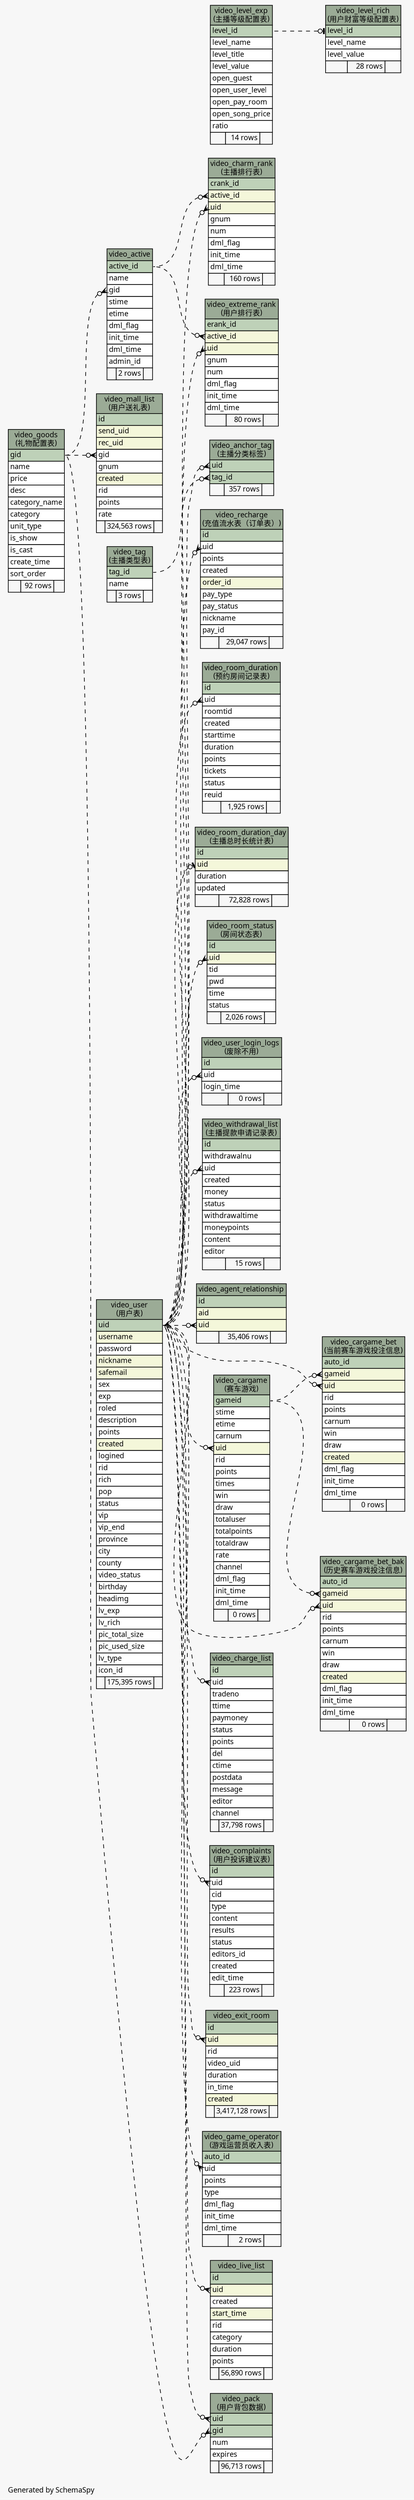 // dot 2.26.0 on Linux 2.6.32-504.3.3.el6.x86_64
// SchemaSpy rev Unknown
digraph "largeImpliedRelationshipsDiagram" {
  graph [
    rankdir="RL"
    bgcolor="#f7f7f7"
    label="\nGenerated by SchemaSpy"
    labeljust="l"
    nodesep="0.18"
    ranksep="0.46"
    fontname="Microsoft YaHei"
    fontsize="11"
  ];
  node [
    fontname="Microsoft YaHei"
    fontsize="11"
    shape="plaintext"
  ];
  edge [
    arrowsize="0.8"
  ];
  "video_active" [
    label=<
    <TABLE BORDER="0" CELLBORDER="1" CELLSPACING="0" BGCOLOR="#ffffff">
      <TR><TD COLSPAN="3" BGCOLOR="#9bab96" ALIGN="CENTER">video_active</TD></TR>
      <TR><TD PORT="active_id" COLSPAN="3" BGCOLOR="#bed1b8" ALIGN="LEFT">active_id</TD></TR>
      <TR><TD PORT="name" COLSPAN="3" ALIGN="LEFT">name</TD></TR>
      <TR><TD PORT="gid" COLSPAN="3" ALIGN="LEFT">gid</TD></TR>
      <TR><TD PORT="stime" COLSPAN="3" ALIGN="LEFT">stime</TD></TR>
      <TR><TD PORT="etime" COLSPAN="3" ALIGN="LEFT">etime</TD></TR>
      <TR><TD PORT="dml_flag" COLSPAN="3" ALIGN="LEFT">dml_flag</TD></TR>
      <TR><TD PORT="init_time" COLSPAN="3" ALIGN="LEFT">init_time</TD></TR>
      <TR><TD PORT="dml_time" COLSPAN="3" ALIGN="LEFT">dml_time</TD></TR>
      <TR><TD PORT="admin_id" COLSPAN="3" ALIGN="LEFT">admin_id</TD></TR>
      <TR><TD ALIGN="LEFT" BGCOLOR="#f7f7f7">  </TD><TD ALIGN="RIGHT" BGCOLOR="#f7f7f7">2 rows</TD><TD ALIGN="RIGHT" BGCOLOR="#f7f7f7">  </TD></TR>
    </TABLE>>
    URL="tables/video_active.html"
    tooltip="video_active"
  ];
  "video_agent_relationship" [
    label=<
    <TABLE BORDER="0" CELLBORDER="1" CELLSPACING="0" BGCOLOR="#ffffff">
      <TR><TD COLSPAN="3" BGCOLOR="#9bab96" ALIGN="CENTER">video_agent_relationship</TD></TR>
      <TR><TD PORT="id" COLSPAN="3" BGCOLOR="#bed1b8" ALIGN="LEFT">id</TD></TR>
      <TR><TD PORT="aid" COLSPAN="3" BGCOLOR="#f4f7da" ALIGN="LEFT">aid</TD></TR>
      <TR><TD PORT="uid" COLSPAN="3" BGCOLOR="#f4f7da" ALIGN="LEFT">uid</TD></TR>
      <TR><TD ALIGN="LEFT" BGCOLOR="#f7f7f7">  </TD><TD ALIGN="RIGHT" BGCOLOR="#f7f7f7">35,406 rows</TD><TD ALIGN="RIGHT" BGCOLOR="#f7f7f7">  </TD></TR>
    </TABLE>>
    URL="tables/video_agent_relationship.html"
    tooltip="video_agent_relationship"
  ];
  "video_anchor_tag" [
    label=<
    <TABLE BORDER="0" CELLBORDER="1" CELLSPACING="0" BGCOLOR="#ffffff">
      <TR><TD COLSPAN="3" BGCOLOR="#9bab96" ALIGN="CENTER">video_anchor_tag<br/>(主播分类标签)</TD></TR>
      <TR><TD PORT="uid" COLSPAN="3" BGCOLOR="#bed1b8" ALIGN="LEFT">uid</TD></TR>
      <TR><TD PORT="tag_id" COLSPAN="3" BGCOLOR="#bed1b8" ALIGN="LEFT">tag_id</TD></TR>
      <TR><TD ALIGN="LEFT" BGCOLOR="#f7f7f7">  </TD><TD ALIGN="RIGHT" BGCOLOR="#f7f7f7">357 rows</TD><TD ALIGN="RIGHT" BGCOLOR="#f7f7f7">  </TD></TR>
    </TABLE>>
    URL="tables/video_anchor_tag.html"
    tooltip="video_anchor_tag"
  ];
  "video_cargame" [
    label=<
    <TABLE BORDER="0" CELLBORDER="1" CELLSPACING="0" BGCOLOR="#ffffff">
      <TR><TD COLSPAN="3" BGCOLOR="#9bab96" ALIGN="CENTER">video_cargame<br/>(赛车游戏)</TD></TR>
      <TR><TD PORT="gameid" COLSPAN="3" BGCOLOR="#bed1b8" ALIGN="LEFT">gameid</TD></TR>
      <TR><TD PORT="stime" COLSPAN="3" ALIGN="LEFT">stime</TD></TR>
      <TR><TD PORT="etime" COLSPAN="3" ALIGN="LEFT">etime</TD></TR>
      <TR><TD PORT="carnum" COLSPAN="3" ALIGN="LEFT">carnum</TD></TR>
      <TR><TD PORT="uid" COLSPAN="3" BGCOLOR="#f4f7da" ALIGN="LEFT">uid</TD></TR>
      <TR><TD PORT="rid" COLSPAN="3" ALIGN="LEFT">rid</TD></TR>
      <TR><TD PORT="points" COLSPAN="3" ALIGN="LEFT">points</TD></TR>
      <TR><TD PORT="times" COLSPAN="3" ALIGN="LEFT">times</TD></TR>
      <TR><TD PORT="win" COLSPAN="3" ALIGN="LEFT">win</TD></TR>
      <TR><TD PORT="draw" COLSPAN="3" ALIGN="LEFT">draw</TD></TR>
      <TR><TD PORT="totaluser" COLSPAN="3" ALIGN="LEFT">totaluser</TD></TR>
      <TR><TD PORT="totalpoints" COLSPAN="3" ALIGN="LEFT">totalpoints</TD></TR>
      <TR><TD PORT="totaldraw" COLSPAN="3" ALIGN="LEFT">totaldraw</TD></TR>
      <TR><TD PORT="rate" COLSPAN="3" ALIGN="LEFT">rate</TD></TR>
      <TR><TD PORT="channel" COLSPAN="3" ALIGN="LEFT">channel</TD></TR>
      <TR><TD PORT="dml_flag" COLSPAN="3" ALIGN="LEFT">dml_flag</TD></TR>
      <TR><TD PORT="init_time" COLSPAN="3" ALIGN="LEFT">init_time</TD></TR>
      <TR><TD PORT="dml_time" COLSPAN="3" ALIGN="LEFT">dml_time</TD></TR>
      <TR><TD ALIGN="LEFT" BGCOLOR="#f7f7f7">  </TD><TD ALIGN="RIGHT" BGCOLOR="#f7f7f7">0 rows</TD><TD ALIGN="RIGHT" BGCOLOR="#f7f7f7">  </TD></TR>
    </TABLE>>
    URL="tables/video_cargame.html"
    tooltip="video_cargame"
  ];
  "video_cargame_bet" [
    label=<
    <TABLE BORDER="0" CELLBORDER="1" CELLSPACING="0" BGCOLOR="#ffffff">
      <TR><TD COLSPAN="3" BGCOLOR="#9bab96" ALIGN="CENTER">video_cargame_bet<br/>(当前赛车游戏投注信息)</TD></TR>
      <TR><TD PORT="auto_id" COLSPAN="3" BGCOLOR="#bed1b8" ALIGN="LEFT">auto_id</TD></TR>
      <TR><TD PORT="gameid" COLSPAN="3" BGCOLOR="#f4f7da" ALIGN="LEFT">gameid</TD></TR>
      <TR><TD PORT="uid" COLSPAN="3" BGCOLOR="#f4f7da" ALIGN="LEFT">uid</TD></TR>
      <TR><TD PORT="rid" COLSPAN="3" ALIGN="LEFT">rid</TD></TR>
      <TR><TD PORT="points" COLSPAN="3" ALIGN="LEFT">points</TD></TR>
      <TR><TD PORT="carnum" COLSPAN="3" ALIGN="LEFT">carnum</TD></TR>
      <TR><TD PORT="win" COLSPAN="3" ALIGN="LEFT">win</TD></TR>
      <TR><TD PORT="draw" COLSPAN="3" ALIGN="LEFT">draw</TD></TR>
      <TR><TD PORT="created" COLSPAN="3" BGCOLOR="#f4f7da" ALIGN="LEFT">created</TD></TR>
      <TR><TD PORT="dml_flag" COLSPAN="3" ALIGN="LEFT">dml_flag</TD></TR>
      <TR><TD PORT="init_time" COLSPAN="3" ALIGN="LEFT">init_time</TD></TR>
      <TR><TD PORT="dml_time" COLSPAN="3" ALIGN="LEFT">dml_time</TD></TR>
      <TR><TD ALIGN="LEFT" BGCOLOR="#f7f7f7">  </TD><TD ALIGN="RIGHT" BGCOLOR="#f7f7f7">0 rows</TD><TD ALIGN="RIGHT" BGCOLOR="#f7f7f7">  </TD></TR>
    </TABLE>>
    URL="tables/video_cargame_bet.html"
    tooltip="video_cargame_bet"
  ];
  "video_cargame_bet_bak" [
    label=<
    <TABLE BORDER="0" CELLBORDER="1" CELLSPACING="0" BGCOLOR="#ffffff">
      <TR><TD COLSPAN="3" BGCOLOR="#9bab96" ALIGN="CENTER">video_cargame_bet_bak<br/>(历史赛车游戏投注信息)</TD></TR>
      <TR><TD PORT="auto_id" COLSPAN="3" BGCOLOR="#bed1b8" ALIGN="LEFT">auto_id</TD></TR>
      <TR><TD PORT="gameid" COLSPAN="3" BGCOLOR="#f4f7da" ALIGN="LEFT">gameid</TD></TR>
      <TR><TD PORT="uid" COLSPAN="3" BGCOLOR="#f4f7da" ALIGN="LEFT">uid</TD></TR>
      <TR><TD PORT="rid" COLSPAN="3" ALIGN="LEFT">rid</TD></TR>
      <TR><TD PORT="points" COLSPAN="3" ALIGN="LEFT">points</TD></TR>
      <TR><TD PORT="carnum" COLSPAN="3" ALIGN="LEFT">carnum</TD></TR>
      <TR><TD PORT="win" COLSPAN="3" ALIGN="LEFT">win</TD></TR>
      <TR><TD PORT="draw" COLSPAN="3" ALIGN="LEFT">draw</TD></TR>
      <TR><TD PORT="created" COLSPAN="3" BGCOLOR="#f4f7da" ALIGN="LEFT">created</TD></TR>
      <TR><TD PORT="dml_flag" COLSPAN="3" ALIGN="LEFT">dml_flag</TD></TR>
      <TR><TD PORT="init_time" COLSPAN="3" ALIGN="LEFT">init_time</TD></TR>
      <TR><TD PORT="dml_time" COLSPAN="3" ALIGN="LEFT">dml_time</TD></TR>
      <TR><TD ALIGN="LEFT" BGCOLOR="#f7f7f7">  </TD><TD ALIGN="RIGHT" BGCOLOR="#f7f7f7">0 rows</TD><TD ALIGN="RIGHT" BGCOLOR="#f7f7f7">  </TD></TR>
    </TABLE>>
    URL="tables/video_cargame_bet_bak.html"
    tooltip="video_cargame_bet_bak"
  ];
  "video_charge_list" [
    label=<
    <TABLE BORDER="0" CELLBORDER="1" CELLSPACING="0" BGCOLOR="#ffffff">
      <TR><TD COLSPAN="3" BGCOLOR="#9bab96" ALIGN="CENTER">video_charge_list</TD></TR>
      <TR><TD PORT="id" COLSPAN="3" BGCOLOR="#bed1b8" ALIGN="LEFT">id</TD></TR>
      <TR><TD PORT="uid" COLSPAN="3" ALIGN="LEFT">uid</TD></TR>
      <TR><TD PORT="tradeno" COLSPAN="3" ALIGN="LEFT">tradeno</TD></TR>
      <TR><TD PORT="ttime" COLSPAN="3" ALIGN="LEFT">ttime</TD></TR>
      <TR><TD PORT="paymoney" COLSPAN="3" ALIGN="LEFT">paymoney</TD></TR>
      <TR><TD PORT="status" COLSPAN="3" ALIGN="LEFT">status</TD></TR>
      <TR><TD PORT="points" COLSPAN="3" ALIGN="LEFT">points</TD></TR>
      <TR><TD PORT="del" COLSPAN="3" ALIGN="LEFT">del</TD></TR>
      <TR><TD PORT="ctime" COLSPAN="3" ALIGN="LEFT">ctime</TD></TR>
      <TR><TD PORT="postdata" COLSPAN="3" ALIGN="LEFT">postdata</TD></TR>
      <TR><TD PORT="message" COLSPAN="3" ALIGN="LEFT">message</TD></TR>
      <TR><TD PORT="editor" COLSPAN="3" ALIGN="LEFT">editor</TD></TR>
      <TR><TD PORT="channel" COLSPAN="3" ALIGN="LEFT">channel</TD></TR>
      <TR><TD ALIGN="LEFT" BGCOLOR="#f7f7f7">  </TD><TD ALIGN="RIGHT" BGCOLOR="#f7f7f7">37,798 rows</TD><TD ALIGN="RIGHT" BGCOLOR="#f7f7f7">  </TD></TR>
    </TABLE>>
    URL="tables/video_charge_list.html"
    tooltip="video_charge_list"
  ];
  "video_charm_rank" [
    label=<
    <TABLE BORDER="0" CELLBORDER="1" CELLSPACING="0" BGCOLOR="#ffffff">
      <TR><TD COLSPAN="3" BGCOLOR="#9bab96" ALIGN="CENTER">video_charm_rank<br/>(主播排行表)</TD></TR>
      <TR><TD PORT="crank_id" COLSPAN="3" BGCOLOR="#bed1b8" ALIGN="LEFT">crank_id</TD></TR>
      <TR><TD PORT="active_id" COLSPAN="3" BGCOLOR="#f4f7da" ALIGN="LEFT">active_id</TD></TR>
      <TR><TD PORT="uid" COLSPAN="3" BGCOLOR="#f4f7da" ALIGN="LEFT">uid</TD></TR>
      <TR><TD PORT="gnum" COLSPAN="3" ALIGN="LEFT">gnum</TD></TR>
      <TR><TD PORT="num" COLSPAN="3" ALIGN="LEFT">num</TD></TR>
      <TR><TD PORT="dml_flag" COLSPAN="3" ALIGN="LEFT">dml_flag</TD></TR>
      <TR><TD PORT="init_time" COLSPAN="3" ALIGN="LEFT">init_time</TD></TR>
      <TR><TD PORT="dml_time" COLSPAN="3" ALIGN="LEFT">dml_time</TD></TR>
      <TR><TD ALIGN="LEFT" BGCOLOR="#f7f7f7">  </TD><TD ALIGN="RIGHT" BGCOLOR="#f7f7f7">160 rows</TD><TD ALIGN="RIGHT" BGCOLOR="#f7f7f7">  </TD></TR>
    </TABLE>>
    URL="tables/video_charm_rank.html"
    tooltip="video_charm_rank"
  ];
  "video_complaints" [
    label=<
    <TABLE BORDER="0" CELLBORDER="1" CELLSPACING="0" BGCOLOR="#ffffff">
      <TR><TD COLSPAN="3" BGCOLOR="#9bab96" ALIGN="CENTER">video_complaints<br/>(用户投诉建议表)</TD></TR>
      <TR><TD PORT="id" COLSPAN="3" BGCOLOR="#bed1b8" ALIGN="LEFT">id</TD></TR>
      <TR><TD PORT="uid" COLSPAN="3" ALIGN="LEFT">uid</TD></TR>
      <TR><TD PORT="cid" COLSPAN="3" ALIGN="LEFT">cid</TD></TR>
      <TR><TD PORT="type" COLSPAN="3" ALIGN="LEFT">type</TD></TR>
      <TR><TD PORT="content" COLSPAN="3" ALIGN="LEFT">content</TD></TR>
      <TR><TD PORT="results" COLSPAN="3" ALIGN="LEFT">results</TD></TR>
      <TR><TD PORT="status" COLSPAN="3" ALIGN="LEFT">status</TD></TR>
      <TR><TD PORT="editors_id" COLSPAN="3" ALIGN="LEFT">editors_id</TD></TR>
      <TR><TD PORT="created" COLSPAN="3" ALIGN="LEFT">created</TD></TR>
      <TR><TD PORT="edit_time" COLSPAN="3" ALIGN="LEFT">edit_time</TD></TR>
      <TR><TD ALIGN="LEFT" BGCOLOR="#f7f7f7">  </TD><TD ALIGN="RIGHT" BGCOLOR="#f7f7f7">223 rows</TD><TD ALIGN="RIGHT" BGCOLOR="#f7f7f7">  </TD></TR>
    </TABLE>>
    URL="tables/video_complaints.html"
    tooltip="video_complaints"
  ];
  "video_exit_room" [
    label=<
    <TABLE BORDER="0" CELLBORDER="1" CELLSPACING="0" BGCOLOR="#ffffff">
      <TR><TD COLSPAN="3" BGCOLOR="#9bab96" ALIGN="CENTER">video_exit_room</TD></TR>
      <TR><TD PORT="id" COLSPAN="3" BGCOLOR="#bed1b8" ALIGN="LEFT">id</TD></TR>
      <TR><TD PORT="uid" COLSPAN="3" BGCOLOR="#f4f7da" ALIGN="LEFT">uid</TD></TR>
      <TR><TD PORT="rid" COLSPAN="3" ALIGN="LEFT">rid</TD></TR>
      <TR><TD PORT="video_uid" COLSPAN="3" ALIGN="LEFT">video_uid</TD></TR>
      <TR><TD PORT="duration" COLSPAN="3" ALIGN="LEFT">duration</TD></TR>
      <TR><TD PORT="in_time" COLSPAN="3" ALIGN="LEFT">in_time</TD></TR>
      <TR><TD PORT="created" COLSPAN="3" BGCOLOR="#f4f7da" ALIGN="LEFT">created</TD></TR>
      <TR><TD ALIGN="LEFT" BGCOLOR="#f7f7f7">  </TD><TD ALIGN="RIGHT" BGCOLOR="#f7f7f7">3,417,128 rows</TD><TD ALIGN="RIGHT" BGCOLOR="#f7f7f7">  </TD></TR>
    </TABLE>>
    URL="tables/video_exit_room.html"
    tooltip="video_exit_room"
  ];
  "video_extreme_rank" [
    label=<
    <TABLE BORDER="0" CELLBORDER="1" CELLSPACING="0" BGCOLOR="#ffffff">
      <TR><TD COLSPAN="3" BGCOLOR="#9bab96" ALIGN="CENTER">video_extreme_rank<br/>(用户排行表)</TD></TR>
      <TR><TD PORT="erank_id" COLSPAN="3" BGCOLOR="#bed1b8" ALIGN="LEFT">erank_id</TD></TR>
      <TR><TD PORT="active_id" COLSPAN="3" BGCOLOR="#f4f7da" ALIGN="LEFT">active_id</TD></TR>
      <TR><TD PORT="uid" COLSPAN="3" BGCOLOR="#f4f7da" ALIGN="LEFT">uid</TD></TR>
      <TR><TD PORT="gnum" COLSPAN="3" ALIGN="LEFT">gnum</TD></TR>
      <TR><TD PORT="num" COLSPAN="3" ALIGN="LEFT">num</TD></TR>
      <TR><TD PORT="dml_flag" COLSPAN="3" ALIGN="LEFT">dml_flag</TD></TR>
      <TR><TD PORT="init_time" COLSPAN="3" ALIGN="LEFT">init_time</TD></TR>
      <TR><TD PORT="dml_time" COLSPAN="3" ALIGN="LEFT">dml_time</TD></TR>
      <TR><TD ALIGN="LEFT" BGCOLOR="#f7f7f7">  </TD><TD ALIGN="RIGHT" BGCOLOR="#f7f7f7">80 rows</TD><TD ALIGN="RIGHT" BGCOLOR="#f7f7f7">  </TD></TR>
    </TABLE>>
    URL="tables/video_extreme_rank.html"
    tooltip="video_extreme_rank"
  ];
  "video_game_operator" [
    label=<
    <TABLE BORDER="0" CELLBORDER="1" CELLSPACING="0" BGCOLOR="#ffffff">
      <TR><TD COLSPAN="3" BGCOLOR="#9bab96" ALIGN="CENTER">video_game_operator<br/>(游戏运营员收入表)</TD></TR>
      <TR><TD PORT="auto_id" COLSPAN="3" BGCOLOR="#bed1b8" ALIGN="LEFT">auto_id</TD></TR>
      <TR><TD PORT="uid" COLSPAN="3" ALIGN="LEFT">uid</TD></TR>
      <TR><TD PORT="points" COLSPAN="3" ALIGN="LEFT">points</TD></TR>
      <TR><TD PORT="type" COLSPAN="3" ALIGN="LEFT">type</TD></TR>
      <TR><TD PORT="dml_flag" COLSPAN="3" ALIGN="LEFT">dml_flag</TD></TR>
      <TR><TD PORT="init_time" COLSPAN="3" ALIGN="LEFT">init_time</TD></TR>
      <TR><TD PORT="dml_time" COLSPAN="3" ALIGN="LEFT">dml_time</TD></TR>
      <TR><TD ALIGN="LEFT" BGCOLOR="#f7f7f7">  </TD><TD ALIGN="RIGHT" BGCOLOR="#f7f7f7">2 rows</TD><TD ALIGN="RIGHT" BGCOLOR="#f7f7f7">  </TD></TR>
    </TABLE>>
    URL="tables/video_game_operator.html"
    tooltip="video_game_operator"
  ];
  "video_goods" [
    label=<
    <TABLE BORDER="0" CELLBORDER="1" CELLSPACING="0" BGCOLOR="#ffffff">
      <TR><TD COLSPAN="3" BGCOLOR="#9bab96" ALIGN="CENTER">video_goods<br/>(礼物配置表)</TD></TR>
      <TR><TD PORT="gid" COLSPAN="3" BGCOLOR="#bed1b8" ALIGN="LEFT">gid</TD></TR>
      <TR><TD PORT="name" COLSPAN="3" ALIGN="LEFT">name</TD></TR>
      <TR><TD PORT="price" COLSPAN="3" ALIGN="LEFT">price</TD></TR>
      <TR><TD PORT="desc" COLSPAN="3" ALIGN="LEFT">desc</TD></TR>
      <TR><TD PORT="category_name" COLSPAN="3" ALIGN="LEFT">category_name</TD></TR>
      <TR><TD PORT="category" COLSPAN="3" ALIGN="LEFT">category</TD></TR>
      <TR><TD PORT="unit_type" COLSPAN="3" ALIGN="LEFT">unit_type</TD></TR>
      <TR><TD PORT="is_show" COLSPAN="3" ALIGN="LEFT">is_show</TD></TR>
      <TR><TD PORT="is_cast" COLSPAN="3" ALIGN="LEFT">is_cast</TD></TR>
      <TR><TD PORT="create_time" COLSPAN="3" ALIGN="LEFT">create_time</TD></TR>
      <TR><TD PORT="sort_order" COLSPAN="3" ALIGN="LEFT">sort_order</TD></TR>
      <TR><TD ALIGN="LEFT" BGCOLOR="#f7f7f7">  </TD><TD ALIGN="RIGHT" BGCOLOR="#f7f7f7">92 rows</TD><TD ALIGN="RIGHT" BGCOLOR="#f7f7f7">  </TD></TR>
    </TABLE>>
    URL="tables/video_goods.html"
    tooltip="video_goods"
  ];
  "video_level_exp" [
    label=<
    <TABLE BORDER="0" CELLBORDER="1" CELLSPACING="0" BGCOLOR="#ffffff">
      <TR><TD COLSPAN="3" BGCOLOR="#9bab96" ALIGN="CENTER">video_level_exp<br/>(主播等级配置表)</TD></TR>
      <TR><TD PORT="level_id" COLSPAN="3" BGCOLOR="#bed1b8" ALIGN="LEFT">level_id</TD></TR>
      <TR><TD PORT="level_name" COLSPAN="3" ALIGN="LEFT">level_name</TD></TR>
      <TR><TD PORT="level_title" COLSPAN="3" ALIGN="LEFT">level_title</TD></TR>
      <TR><TD PORT="level_value" COLSPAN="3" ALIGN="LEFT">level_value</TD></TR>
      <TR><TD PORT="open_guest" COLSPAN="3" ALIGN="LEFT">open_guest</TD></TR>
      <TR><TD PORT="open_user_level" COLSPAN="3" ALIGN="LEFT">open_user_level</TD></TR>
      <TR><TD PORT="open_pay_room" COLSPAN="3" ALIGN="LEFT">open_pay_room</TD></TR>
      <TR><TD PORT="open_song_price" COLSPAN="3" ALIGN="LEFT">open_song_price</TD></TR>
      <TR><TD PORT="ratio" COLSPAN="3" ALIGN="LEFT">ratio</TD></TR>
      <TR><TD ALIGN="LEFT" BGCOLOR="#f7f7f7">  </TD><TD ALIGN="RIGHT" BGCOLOR="#f7f7f7">14 rows</TD><TD ALIGN="RIGHT" BGCOLOR="#f7f7f7">  </TD></TR>
    </TABLE>>
    URL="tables/video_level_exp.html"
    tooltip="video_level_exp"
  ];
  "video_level_rich" [
    label=<
    <TABLE BORDER="0" CELLBORDER="1" CELLSPACING="0" BGCOLOR="#ffffff">
      <TR><TD COLSPAN="3" BGCOLOR="#9bab96" ALIGN="CENTER">video_level_rich<br/>(用户财富等级配置表)</TD></TR>
      <TR><TD PORT="level_id" COLSPAN="3" BGCOLOR="#bed1b8" ALIGN="LEFT">level_id</TD></TR>
      <TR><TD PORT="level_name" COLSPAN="3" ALIGN="LEFT">level_name</TD></TR>
      <TR><TD PORT="level_value" COLSPAN="3" ALIGN="LEFT">level_value</TD></TR>
      <TR><TD ALIGN="LEFT" BGCOLOR="#f7f7f7">  </TD><TD ALIGN="RIGHT" BGCOLOR="#f7f7f7">28 rows</TD><TD ALIGN="RIGHT" BGCOLOR="#f7f7f7">  </TD></TR>
    </TABLE>>
    URL="tables/video_level_rich.html"
    tooltip="video_level_rich"
  ];
  "video_live_list" [
    label=<
    <TABLE BORDER="0" CELLBORDER="1" CELLSPACING="0" BGCOLOR="#ffffff">
      <TR><TD COLSPAN="3" BGCOLOR="#9bab96" ALIGN="CENTER">video_live_list</TD></TR>
      <TR><TD PORT="id" COLSPAN="3" BGCOLOR="#bed1b8" ALIGN="LEFT">id</TD></TR>
      <TR><TD PORT="uid" COLSPAN="3" BGCOLOR="#f4f7da" ALIGN="LEFT">uid</TD></TR>
      <TR><TD PORT="created" COLSPAN="3" ALIGN="LEFT">created</TD></TR>
      <TR><TD PORT="start_time" COLSPAN="3" BGCOLOR="#f4f7da" ALIGN="LEFT">start_time</TD></TR>
      <TR><TD PORT="rid" COLSPAN="3" ALIGN="LEFT">rid</TD></TR>
      <TR><TD PORT="category" COLSPAN="3" ALIGN="LEFT">category</TD></TR>
      <TR><TD PORT="duration" COLSPAN="3" ALIGN="LEFT">duration</TD></TR>
      <TR><TD PORT="points" COLSPAN="3" ALIGN="LEFT">points</TD></TR>
      <TR><TD ALIGN="LEFT" BGCOLOR="#f7f7f7">  </TD><TD ALIGN="RIGHT" BGCOLOR="#f7f7f7">56,890 rows</TD><TD ALIGN="RIGHT" BGCOLOR="#f7f7f7">  </TD></TR>
    </TABLE>>
    URL="tables/video_live_list.html"
    tooltip="video_live_list"
  ];
  "video_mall_list" [
    label=<
    <TABLE BORDER="0" CELLBORDER="1" CELLSPACING="0" BGCOLOR="#ffffff">
      <TR><TD COLSPAN="3" BGCOLOR="#9bab96" ALIGN="CENTER">video_mall_list<br/>(用户送礼表)</TD></TR>
      <TR><TD PORT="id" COLSPAN="3" BGCOLOR="#bed1b8" ALIGN="LEFT">id</TD></TR>
      <TR><TD PORT="send_uid" COLSPAN="3" BGCOLOR="#f4f7da" ALIGN="LEFT">send_uid</TD></TR>
      <TR><TD PORT="rec_uid" COLSPAN="3" BGCOLOR="#f4f7da" ALIGN="LEFT">rec_uid</TD></TR>
      <TR><TD PORT="gid" COLSPAN="3" ALIGN="LEFT">gid</TD></TR>
      <TR><TD PORT="gnum" COLSPAN="3" ALIGN="LEFT">gnum</TD></TR>
      <TR><TD PORT="created" COLSPAN="3" BGCOLOR="#f4f7da" ALIGN="LEFT">created</TD></TR>
      <TR><TD PORT="rid" COLSPAN="3" ALIGN="LEFT">rid</TD></TR>
      <TR><TD PORT="points" COLSPAN="3" ALIGN="LEFT">points</TD></TR>
      <TR><TD PORT="rate" COLSPAN="3" ALIGN="LEFT">rate</TD></TR>
      <TR><TD ALIGN="LEFT" BGCOLOR="#f7f7f7">  </TD><TD ALIGN="RIGHT" BGCOLOR="#f7f7f7">324,563 rows</TD><TD ALIGN="RIGHT" BGCOLOR="#f7f7f7">  </TD></TR>
    </TABLE>>
    URL="tables/video_mall_list.html"
    tooltip="video_mall_list"
  ];
  "video_pack" [
    label=<
    <TABLE BORDER="0" CELLBORDER="1" CELLSPACING="0" BGCOLOR="#ffffff">
      <TR><TD COLSPAN="3" BGCOLOR="#9bab96" ALIGN="CENTER">video_pack<br/>(用户背包数据)</TD></TR>
      <TR><TD PORT="uid" COLSPAN="3" BGCOLOR="#bed1b8" ALIGN="LEFT">uid</TD></TR>
      <TR><TD PORT="gid" COLSPAN="3" BGCOLOR="#bed1b8" ALIGN="LEFT">gid</TD></TR>
      <TR><TD PORT="num" COLSPAN="3" ALIGN="LEFT">num</TD></TR>
      <TR><TD PORT="expires" COLSPAN="3" ALIGN="LEFT">expires</TD></TR>
      <TR><TD ALIGN="LEFT" BGCOLOR="#f7f7f7">  </TD><TD ALIGN="RIGHT" BGCOLOR="#f7f7f7">96,713 rows</TD><TD ALIGN="RIGHT" BGCOLOR="#f7f7f7">  </TD></TR>
    </TABLE>>
    URL="tables/video_pack.html"
    tooltip="video_pack"
  ];
  "video_recharge" [
    label=<
    <TABLE BORDER="0" CELLBORDER="1" CELLSPACING="0" BGCOLOR="#ffffff">
      <TR><TD COLSPAN="3" BGCOLOR="#9bab96" ALIGN="CENTER">video_recharge<br/>(充值流水表（订单表）)</TD></TR>
      <TR><TD PORT="id" COLSPAN="3" BGCOLOR="#bed1b8" ALIGN="LEFT">id</TD></TR>
      <TR><TD PORT="uid" COLSPAN="3" ALIGN="LEFT">uid</TD></TR>
      <TR><TD PORT="points" COLSPAN="3" ALIGN="LEFT">points</TD></TR>
      <TR><TD PORT="created" COLSPAN="3" ALIGN="LEFT">created</TD></TR>
      <TR><TD PORT="order_id" COLSPAN="3" BGCOLOR="#f4f7da" ALIGN="LEFT">order_id</TD></TR>
      <TR><TD PORT="pay_type" COLSPAN="3" ALIGN="LEFT">pay_type</TD></TR>
      <TR><TD PORT="pay_status" COLSPAN="3" ALIGN="LEFT">pay_status</TD></TR>
      <TR><TD PORT="nickname" COLSPAN="3" ALIGN="LEFT">nickname</TD></TR>
      <TR><TD PORT="pay_id" COLSPAN="3" ALIGN="LEFT">pay_id</TD></TR>
      <TR><TD ALIGN="LEFT" BGCOLOR="#f7f7f7">  </TD><TD ALIGN="RIGHT" BGCOLOR="#f7f7f7">29,047 rows</TD><TD ALIGN="RIGHT" BGCOLOR="#f7f7f7">  </TD></TR>
    </TABLE>>
    URL="tables/video_recharge.html"
    tooltip="video_recharge"
  ];
  "video_room_duration" [
    label=<
    <TABLE BORDER="0" CELLBORDER="1" CELLSPACING="0" BGCOLOR="#ffffff">
      <TR><TD COLSPAN="3" BGCOLOR="#9bab96" ALIGN="CENTER">video_room_duration<br/>(预约房间记录表)</TD></TR>
      <TR><TD PORT="id" COLSPAN="3" BGCOLOR="#bed1b8" ALIGN="LEFT">id</TD></TR>
      <TR><TD PORT="uid" COLSPAN="3" ALIGN="LEFT">uid</TD></TR>
      <TR><TD PORT="roomtid" COLSPAN="3" ALIGN="LEFT">roomtid</TD></TR>
      <TR><TD PORT="created" COLSPAN="3" ALIGN="LEFT">created</TD></TR>
      <TR><TD PORT="starttime" COLSPAN="3" ALIGN="LEFT">starttime</TD></TR>
      <TR><TD PORT="duration" COLSPAN="3" ALIGN="LEFT">duration</TD></TR>
      <TR><TD PORT="points" COLSPAN="3" ALIGN="LEFT">points</TD></TR>
      <TR><TD PORT="tickets" COLSPAN="3" ALIGN="LEFT">tickets</TD></TR>
      <TR><TD PORT="status" COLSPAN="3" ALIGN="LEFT">status</TD></TR>
      <TR><TD PORT="reuid" COLSPAN="3" ALIGN="LEFT">reuid</TD></TR>
      <TR><TD ALIGN="LEFT" BGCOLOR="#f7f7f7">  </TD><TD ALIGN="RIGHT" BGCOLOR="#f7f7f7">1,925 rows</TD><TD ALIGN="RIGHT" BGCOLOR="#f7f7f7">  </TD></TR>
    </TABLE>>
    URL="tables/video_room_duration.html"
    tooltip="video_room_duration"
  ];
  "video_room_duration_day" [
    label=<
    <TABLE BORDER="0" CELLBORDER="1" CELLSPACING="0" BGCOLOR="#ffffff">
      <TR><TD COLSPAN="3" BGCOLOR="#9bab96" ALIGN="CENTER">video_room_duration_day<br/>(主播总时长统计表)</TD></TR>
      <TR><TD PORT="id" COLSPAN="3" BGCOLOR="#bed1b8" ALIGN="LEFT">id</TD></TR>
      <TR><TD PORT="uid" COLSPAN="3" BGCOLOR="#f4f7da" ALIGN="LEFT">uid</TD></TR>
      <TR><TD PORT="duration" COLSPAN="3" ALIGN="LEFT">duration</TD></TR>
      <TR><TD PORT="updated" COLSPAN="3" ALIGN="LEFT">updated</TD></TR>
      <TR><TD ALIGN="LEFT" BGCOLOR="#f7f7f7">  </TD><TD ALIGN="RIGHT" BGCOLOR="#f7f7f7">72,828 rows</TD><TD ALIGN="RIGHT" BGCOLOR="#f7f7f7">  </TD></TR>
    </TABLE>>
    URL="tables/video_room_duration_day.html"
    tooltip="video_room_duration_day"
  ];
  "video_room_status" [
    label=<
    <TABLE BORDER="0" CELLBORDER="1" CELLSPACING="0" BGCOLOR="#ffffff">
      <TR><TD COLSPAN="3" BGCOLOR="#9bab96" ALIGN="CENTER">video_room_status<br/>(房间状态表)</TD></TR>
      <TR><TD PORT="id" COLSPAN="3" BGCOLOR="#bed1b8" ALIGN="LEFT">id</TD></TR>
      <TR><TD PORT="uid" COLSPAN="3" BGCOLOR="#f4f7da" ALIGN="LEFT">uid</TD></TR>
      <TR><TD PORT="tid" COLSPAN="3" ALIGN="LEFT">tid</TD></TR>
      <TR><TD PORT="pwd" COLSPAN="3" ALIGN="LEFT">pwd</TD></TR>
      <TR><TD PORT="time" COLSPAN="3" ALIGN="LEFT">time</TD></TR>
      <TR><TD PORT="status" COLSPAN="3" ALIGN="LEFT">status</TD></TR>
      <TR><TD ALIGN="LEFT" BGCOLOR="#f7f7f7">  </TD><TD ALIGN="RIGHT" BGCOLOR="#f7f7f7">2,026 rows</TD><TD ALIGN="RIGHT" BGCOLOR="#f7f7f7">  </TD></TR>
    </TABLE>>
    URL="tables/video_room_status.html"
    tooltip="video_room_status"
  ];
  "video_tag" [
    label=<
    <TABLE BORDER="0" CELLBORDER="1" CELLSPACING="0" BGCOLOR="#ffffff">
      <TR><TD COLSPAN="3" BGCOLOR="#9bab96" ALIGN="CENTER">video_tag<br/>(主播类型表)</TD></TR>
      <TR><TD PORT="tag_id" COLSPAN="3" BGCOLOR="#bed1b8" ALIGN="LEFT">tag_id</TD></TR>
      <TR><TD PORT="name" COLSPAN="3" ALIGN="LEFT">name</TD></TR>
      <TR><TD ALIGN="LEFT" BGCOLOR="#f7f7f7">  </TD><TD ALIGN="RIGHT" BGCOLOR="#f7f7f7">3 rows</TD><TD ALIGN="RIGHT" BGCOLOR="#f7f7f7">  </TD></TR>
    </TABLE>>
    URL="tables/video_tag.html"
    tooltip="video_tag"
  ];
  "video_user" [
    label=<
    <TABLE BORDER="0" CELLBORDER="1" CELLSPACING="0" BGCOLOR="#ffffff">
      <TR><TD COLSPAN="3" BGCOLOR="#9bab96" ALIGN="CENTER">video_user<br/>(用户表)</TD></TR>
      <TR><TD PORT="uid" COLSPAN="3" BGCOLOR="#bed1b8" ALIGN="LEFT">uid</TD></TR>
      <TR><TD PORT="username" COLSPAN="3" BGCOLOR="#f4f7da" ALIGN="LEFT">username</TD></TR>
      <TR><TD PORT="password" COLSPAN="3" ALIGN="LEFT">password</TD></TR>
      <TR><TD PORT="nickname" COLSPAN="3" BGCOLOR="#f4f7da" ALIGN="LEFT">nickname</TD></TR>
      <TR><TD PORT="safemail" COLSPAN="3" BGCOLOR="#f4f7da" ALIGN="LEFT">safemail</TD></TR>
      <TR><TD PORT="sex" COLSPAN="3" ALIGN="LEFT">sex</TD></TR>
      <TR><TD PORT="exp" COLSPAN="3" ALIGN="LEFT">exp</TD></TR>
      <TR><TD PORT="roled" COLSPAN="3" ALIGN="LEFT">roled</TD></TR>
      <TR><TD PORT="description" COLSPAN="3" ALIGN="LEFT">description</TD></TR>
      <TR><TD PORT="points" COLSPAN="3" ALIGN="LEFT">points</TD></TR>
      <TR><TD PORT="created" COLSPAN="3" BGCOLOR="#f4f7da" ALIGN="LEFT">created</TD></TR>
      <TR><TD PORT="logined" COLSPAN="3" ALIGN="LEFT">logined</TD></TR>
      <TR><TD PORT="rid" COLSPAN="3" ALIGN="LEFT">rid</TD></TR>
      <TR><TD PORT="rich" COLSPAN="3" ALIGN="LEFT">rich</TD></TR>
      <TR><TD PORT="pop" COLSPAN="3" ALIGN="LEFT">pop</TD></TR>
      <TR><TD PORT="status" COLSPAN="3" ALIGN="LEFT">status</TD></TR>
      <TR><TD PORT="vip" COLSPAN="3" ALIGN="LEFT">vip</TD></TR>
      <TR><TD PORT="vip_end" COLSPAN="3" ALIGN="LEFT">vip_end</TD></TR>
      <TR><TD PORT="province" COLSPAN="3" ALIGN="LEFT">province</TD></TR>
      <TR><TD PORT="city" COLSPAN="3" ALIGN="LEFT">city</TD></TR>
      <TR><TD PORT="county" COLSPAN="3" ALIGN="LEFT">county</TD></TR>
      <TR><TD PORT="video_status" COLSPAN="3" ALIGN="LEFT">video_status</TD></TR>
      <TR><TD PORT="birthday" COLSPAN="3" ALIGN="LEFT">birthday</TD></TR>
      <TR><TD PORT="headimg" COLSPAN="3" ALIGN="LEFT">headimg</TD></TR>
      <TR><TD PORT="lv_exp" COLSPAN="3" ALIGN="LEFT">lv_exp</TD></TR>
      <TR><TD PORT="lv_rich" COLSPAN="3" ALIGN="LEFT">lv_rich</TD></TR>
      <TR><TD PORT="pic_total_size" COLSPAN="3" ALIGN="LEFT">pic_total_size</TD></TR>
      <TR><TD PORT="pic_used_size" COLSPAN="3" ALIGN="LEFT">pic_used_size</TD></TR>
      <TR><TD PORT="lv_type" COLSPAN="3" ALIGN="LEFT">lv_type</TD></TR>
      <TR><TD PORT="icon_id" COLSPAN="3" ALIGN="LEFT">icon_id</TD></TR>
      <TR><TD ALIGN="LEFT" BGCOLOR="#f7f7f7">  </TD><TD ALIGN="RIGHT" BGCOLOR="#f7f7f7">175,395 rows</TD><TD ALIGN="RIGHT" BGCOLOR="#f7f7f7">  </TD></TR>
    </TABLE>>
    URL="tables/video_user.html"
    tooltip="video_user"
  ];
  "video_user_login_logs" [
    label=<
    <TABLE BORDER="0" CELLBORDER="1" CELLSPACING="0" BGCOLOR="#ffffff">
      <TR><TD COLSPAN="3" BGCOLOR="#9bab96" ALIGN="CENTER">video_user_login_logs<br/>(废除不用)</TD></TR>
      <TR><TD PORT="id" COLSPAN="3" BGCOLOR="#bed1b8" ALIGN="LEFT">id</TD></TR>
      <TR><TD PORT="uid" COLSPAN="3" ALIGN="LEFT">uid</TD></TR>
      <TR><TD PORT="login_time" COLSPAN="3" ALIGN="LEFT">login_time</TD></TR>
      <TR><TD ALIGN="LEFT" BGCOLOR="#f7f7f7">  </TD><TD ALIGN="RIGHT" BGCOLOR="#f7f7f7">0 rows</TD><TD ALIGN="RIGHT" BGCOLOR="#f7f7f7">  </TD></TR>
    </TABLE>>
    URL="tables/video_user_login_logs.html"
    tooltip="video_user_login_logs"
  ];
  "video_withdrawal_list" [
    label=<
    <TABLE BORDER="0" CELLBORDER="1" CELLSPACING="0" BGCOLOR="#ffffff">
      <TR><TD COLSPAN="3" BGCOLOR="#9bab96" ALIGN="CENTER">video_withdrawal_list<br/>(主播提款申请记录表)</TD></TR>
      <TR><TD PORT="id" COLSPAN="3" BGCOLOR="#bed1b8" ALIGN="LEFT">id</TD></TR>
      <TR><TD PORT="withdrawalnu" COLSPAN="3" ALIGN="LEFT">withdrawalnu</TD></TR>
      <TR><TD PORT="uid" COLSPAN="3" ALIGN="LEFT">uid</TD></TR>
      <TR><TD PORT="created" COLSPAN="3" ALIGN="LEFT">created</TD></TR>
      <TR><TD PORT="money" COLSPAN="3" ALIGN="LEFT">money</TD></TR>
      <TR><TD PORT="status" COLSPAN="3" ALIGN="LEFT">status</TD></TR>
      <TR><TD PORT="withdrawaltime" COLSPAN="3" ALIGN="LEFT">withdrawaltime</TD></TR>
      <TR><TD PORT="moneypoints" COLSPAN="3" ALIGN="LEFT">moneypoints</TD></TR>
      <TR><TD PORT="content" COLSPAN="3" ALIGN="LEFT">content</TD></TR>
      <TR><TD PORT="editor" COLSPAN="3" ALIGN="LEFT">editor</TD></TR>
      <TR><TD ALIGN="LEFT" BGCOLOR="#f7f7f7">  </TD><TD ALIGN="RIGHT" BGCOLOR="#f7f7f7">15 rows</TD><TD ALIGN="RIGHT" BGCOLOR="#f7f7f7">  </TD></TR>
    </TABLE>>
    URL="tables/video_withdrawal_list.html"
    tooltip="video_withdrawal_list"
  ];
  "video_active":"gid":w -> "video_goods":"gid":e [arrowhead=none dir=back arrowtail=crowodot style=dashed];
  "video_agent_relationship":"uid":w -> "video_user":"uid":e [arrowhead=none dir=back arrowtail=crowodot style=dashed];
  "video_anchor_tag":"tag_id":w -> "video_tag":"tag_id":e [arrowhead=none dir=back arrowtail=crowodot style=dashed];
  "video_anchor_tag":"uid":w -> "video_user":"uid":e [arrowhead=none dir=back arrowtail=crowodot style=dashed];
  "video_cargame":"uid":w -> "video_user":"uid":e [arrowhead=none dir=back arrowtail=crowodot style=dashed];
  "video_cargame_bet":"gameid":w -> "video_cargame":"gameid":e [arrowhead=none dir=back arrowtail=crowodot style=dashed];
  "video_cargame_bet":"uid":w -> "video_user":"uid":e [arrowhead=none dir=back arrowtail=crowodot style=dashed];
  "video_cargame_bet_bak":"gameid":w -> "video_cargame":"gameid":e [arrowhead=none dir=back arrowtail=crowodot style=dashed];
  "video_cargame_bet_bak":"uid":w -> "video_user":"uid":e [arrowhead=none dir=back arrowtail=crowodot style=dashed];
  "video_charge_list":"uid":w -> "video_user":"uid":e [arrowhead=none dir=back arrowtail=crowodot style=dashed];
  "video_charm_rank":"active_id":w -> "video_active":"active_id":e [arrowhead=none dir=back arrowtail=crowodot style=dashed];
  "video_charm_rank":"uid":w -> "video_user":"uid":e [arrowhead=none dir=back arrowtail=crowodot style=dashed];
  "video_complaints":"uid":w -> "video_user":"uid":e [arrowhead=none dir=back arrowtail=crowodot style=dashed];
  "video_exit_room":"uid":w -> "video_user":"uid":e [arrowhead=none dir=back arrowtail=crowodot style=dashed];
  "video_extreme_rank":"active_id":w -> "video_active":"active_id":e [arrowhead=none dir=back arrowtail=crowodot style=dashed];
  "video_extreme_rank":"uid":w -> "video_user":"uid":e [arrowhead=none dir=back arrowtail=crowodot style=dashed];
  "video_game_operator":"uid":w -> "video_user":"uid":e [arrowhead=none dir=back arrowtail=crowodot style=dashed];
  "video_level_rich":"level_id":w -> "video_level_exp":"level_id":e [arrowhead=none dir=back arrowtail=teeodot style=dashed];
  "video_live_list":"uid":w -> "video_user":"uid":e [arrowhead=none dir=back arrowtail=crowodot style=dashed];
  "video_mall_list":"gid":w -> "video_goods":"gid":e [arrowhead=none dir=back arrowtail=crowodot style=dashed];
  "video_pack":"gid":w -> "video_goods":"gid":e [arrowhead=none dir=back arrowtail=crowodot style=dashed];
  "video_pack":"uid":w -> "video_user":"uid":e [arrowhead=none dir=back arrowtail=crowodot style=dashed];
  "video_recharge":"uid":w -> "video_user":"uid":e [arrowhead=none dir=back arrowtail=crowodot style=dashed];
  "video_room_duration":"uid":w -> "video_user":"uid":e [arrowhead=none dir=back arrowtail=crowodot style=dashed];
  "video_room_duration_day":"uid":w -> "video_user":"uid":e [arrowhead=none dir=back arrowtail=teeodot style=dashed];
  "video_room_status":"uid":w -> "video_user":"uid":e [arrowhead=none dir=back arrowtail=crowodot style=dashed];
  "video_user_login_logs":"uid":w -> "video_user":"uid":e [arrowhead=none dir=back arrowtail=crowodot style=dashed];
  "video_withdrawal_list":"uid":w -> "video_user":"uid":e [arrowhead=none dir=back arrowtail=crowodot style=dashed];
}
